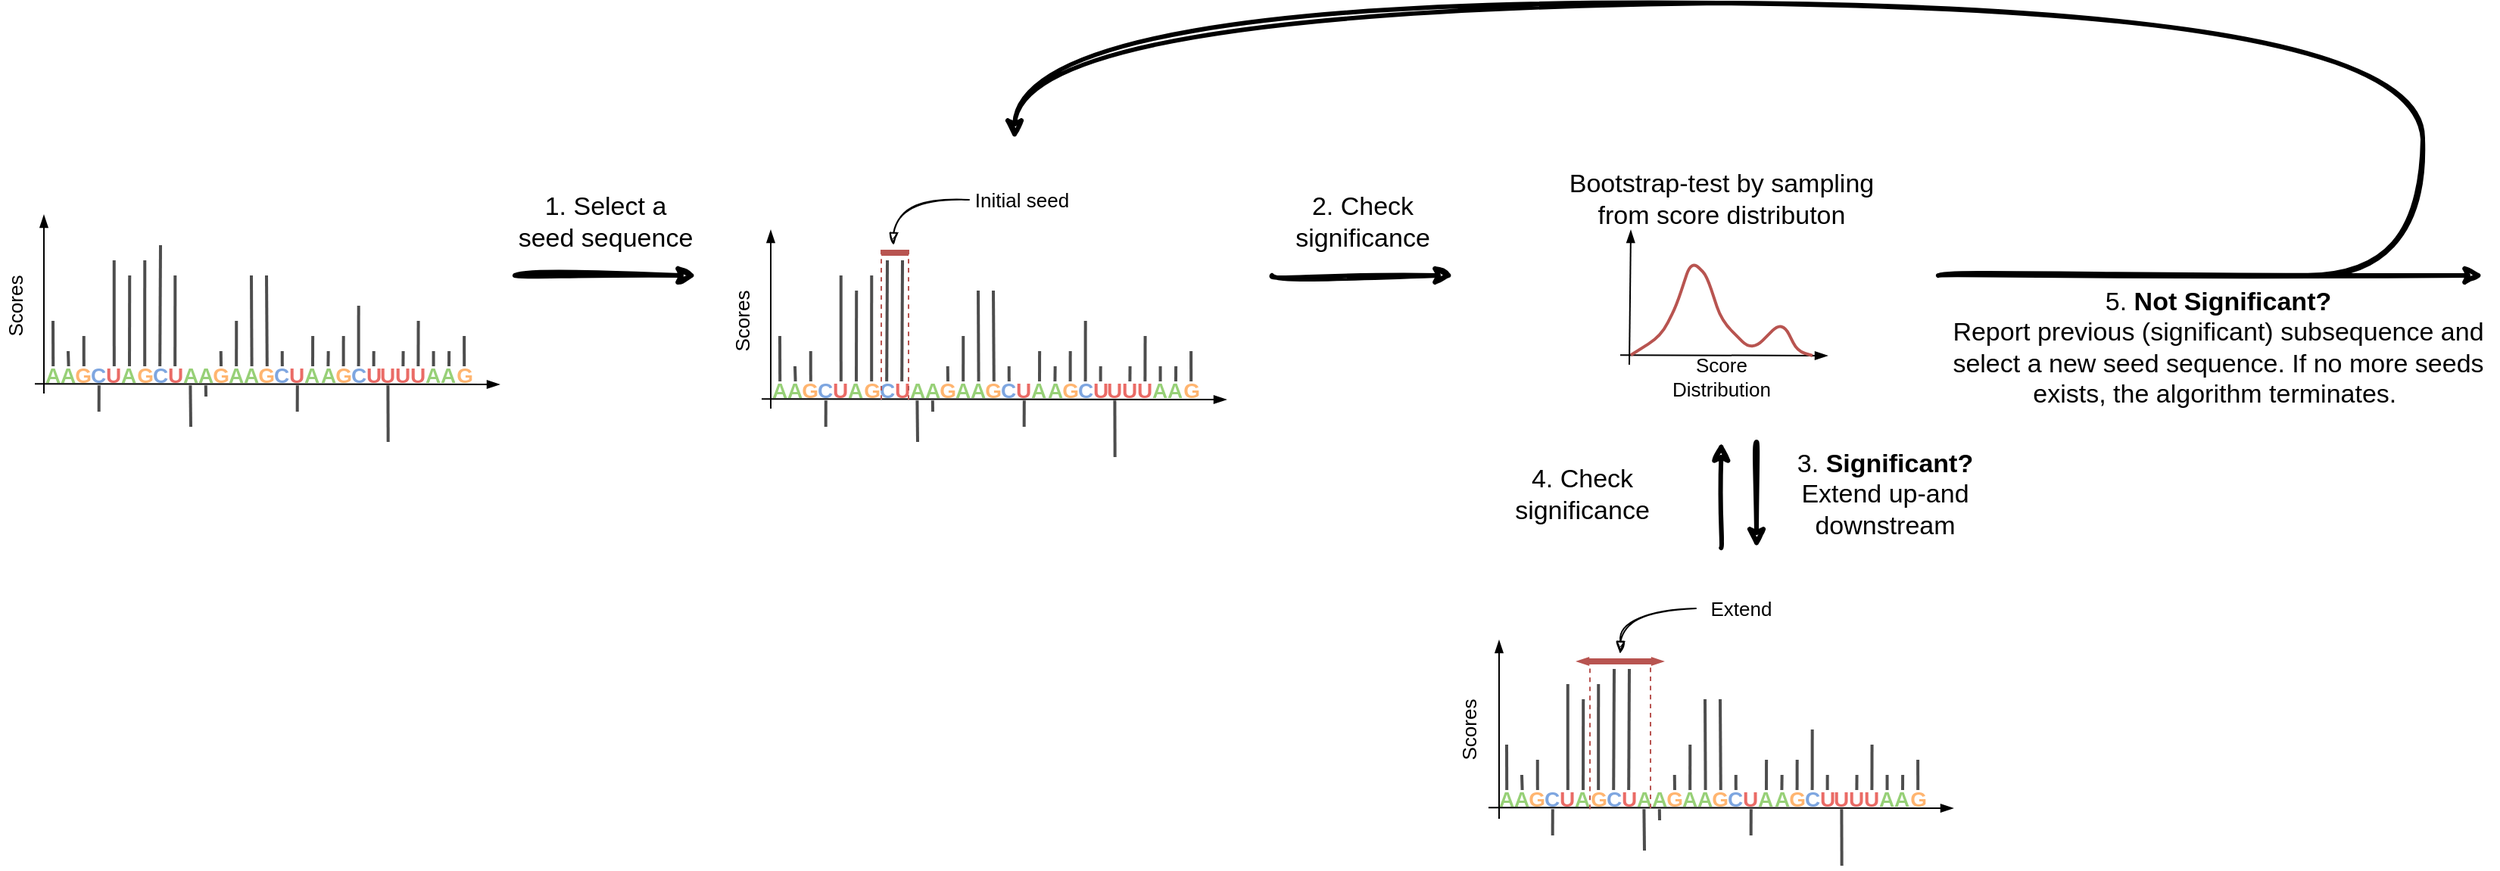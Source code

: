 <mxfile>
    <diagram id="z-o6kNDc8-3AqNfyh9WU" name="Page-1">
        <mxGraphModel dx="2536" dy="1133" grid="1" gridSize="10" guides="1" tooltips="1" connect="1" arrows="1" fold="1" page="1" pageScale="1" pageWidth="2336" pageHeight="1654" math="0" shadow="0">
            <root>
                <mxCell id="0"/>
                <mxCell id="1" parent="0"/>
                <mxCell id="152" value="" style="group" parent="1" vertex="1" connectable="0">
                    <mxGeometry x="80" y="280" width="330" height="150" as="geometry"/>
                </mxCell>
                <mxCell id="153" value="" style="group" parent="152" vertex="1" connectable="0">
                    <mxGeometry x="30.0" y="100" width="281.6" height="12.6" as="geometry"/>
                </mxCell>
                <mxCell id="154" value="&lt;font style=&quot;font-size: 14px&quot;&gt;&lt;b&gt;A&lt;/b&gt;&lt;/font&gt;" style="text;html=1;align=center;verticalAlign=middle;whiteSpace=wrap;rounded=0;fontColor=#97D077;" parent="153" vertex="1">
                    <mxGeometry x="131.2" width="10.2" height="12.6" as="geometry"/>
                </mxCell>
                <mxCell id="155" value="&lt;font style=&quot;font-size: 14px&quot;&gt;&lt;b&gt;A&lt;/b&gt;&lt;/font&gt;" style="text;html=1;align=center;verticalAlign=middle;whiteSpace=wrap;rounded=0;fontColor=#97D077;" parent="153" vertex="1">
                    <mxGeometry x="121.0" width="10.2" height="12.6" as="geometry"/>
                </mxCell>
                <mxCell id="156" value="&lt;font style=&quot;font-size: 14px&quot;&gt;&lt;b&gt;G&lt;/b&gt;&lt;/font&gt;" style="text;html=1;strokeColor=none;fillColor=none;align=center;verticalAlign=middle;whiteSpace=wrap;rounded=0;fontColor=#FFB570;" parent="153" vertex="1">
                    <mxGeometry x="141.4" width="10" height="12.6" as="geometry"/>
                </mxCell>
                <mxCell id="157" value="&lt;font style=&quot;font-size: 14px&quot;&gt;&lt;b&gt;C&lt;/b&gt;&lt;/font&gt;" style="text;html=1;strokeColor=none;fillColor=none;align=center;verticalAlign=middle;whiteSpace=wrap;rounded=0;fontColor=#7EA6E0;" parent="153" vertex="1">
                    <mxGeometry x="151.4" width="10" height="12.6" as="geometry"/>
                </mxCell>
                <mxCell id="158" value="" style="group" parent="153" connectable="0" vertex="1">
                    <mxGeometry x="171.4" width="50.4" height="12.6" as="geometry"/>
                </mxCell>
                <mxCell id="159" value="&lt;font style=&quot;font-size: 14px&quot;&gt;&lt;b&gt;A&lt;/b&gt;&lt;/font&gt;" style="text;html=1;align=center;verticalAlign=middle;whiteSpace=wrap;rounded=0;fontColor=#97D077;" parent="158" vertex="1">
                    <mxGeometry x="10.2" width="10.2" height="12.6" as="geometry"/>
                </mxCell>
                <mxCell id="160" value="&lt;font style=&quot;font-size: 14px&quot;&gt;&lt;b&gt;A&lt;/b&gt;&lt;/font&gt;" style="text;html=1;align=center;verticalAlign=middle;whiteSpace=wrap;rounded=0;fontColor=#97D077;" parent="158" vertex="1">
                    <mxGeometry width="10.2" height="12.6" as="geometry"/>
                </mxCell>
                <mxCell id="161" value="&lt;font style=&quot;font-size: 14px&quot;&gt;&lt;b&gt;G&lt;/b&gt;&lt;/font&gt;" style="text;html=1;strokeColor=none;fillColor=none;align=center;verticalAlign=middle;whiteSpace=wrap;rounded=0;fontColor=#FFB570;" parent="158" vertex="1">
                    <mxGeometry x="20.4" width="10" height="12.6" as="geometry"/>
                </mxCell>
                <mxCell id="162" value="&lt;font style=&quot;font-size: 14px&quot;&gt;&lt;b&gt;C&lt;/b&gt;&lt;/font&gt;" style="text;html=1;strokeColor=none;fillColor=none;align=center;verticalAlign=middle;whiteSpace=wrap;rounded=0;fontColor=#7EA6E0;" parent="158" vertex="1">
                    <mxGeometry x="30.4" width="10" height="12.6" as="geometry"/>
                </mxCell>
                <mxCell id="163" value="&lt;font style=&quot;font-size: 14px&quot;&gt;&lt;b&gt;U&lt;/b&gt;&lt;/font&gt;" style="text;html=1;strokeColor=none;fillColor=none;align=center;verticalAlign=middle;whiteSpace=wrap;rounded=0;fontColor=#EA6B66;" parent="158" vertex="1">
                    <mxGeometry x="40.4" width="10" height="12.6" as="geometry"/>
                </mxCell>
                <mxCell id="164" value="" style="group" parent="153" connectable="0" vertex="1">
                    <mxGeometry x="60.6" width="60.4" height="12.6" as="geometry"/>
                </mxCell>
                <mxCell id="165" value="&lt;font style=&quot;font-size: 14px&quot;&gt;&lt;b&gt;G&lt;/b&gt;&lt;/font&gt;" style="text;html=1;strokeColor=none;fillColor=none;align=center;verticalAlign=middle;whiteSpace=wrap;rounded=0;fontColor=#FFB570;" parent="164" vertex="1">
                    <mxGeometry width="10" height="12.6" as="geometry"/>
                </mxCell>
                <mxCell id="166" value="&lt;font style=&quot;font-size: 14px&quot;&gt;&lt;b&gt;C&lt;/b&gt;&lt;/font&gt;" style="text;html=1;strokeColor=none;fillColor=none;align=center;verticalAlign=middle;whiteSpace=wrap;rounded=0;fontColor=#7EA6E0;" parent="164" vertex="1">
                    <mxGeometry x="10" width="10" height="12.6" as="geometry"/>
                </mxCell>
                <mxCell id="167" value="&lt;font style=&quot;font-size: 14px&quot;&gt;&lt;b&gt;A&lt;/b&gt;&lt;/font&gt;" style="text;html=1;align=center;verticalAlign=middle;whiteSpace=wrap;rounded=0;fontColor=#97D077;" parent="164" vertex="1">
                    <mxGeometry x="40.2" width="10.2" height="12.6" as="geometry"/>
                </mxCell>
                <mxCell id="168" value="&lt;font style=&quot;font-size: 14px&quot;&gt;&lt;b&gt;A&lt;/b&gt;&lt;/font&gt;" style="text;html=1;align=center;verticalAlign=middle;whiteSpace=wrap;rounded=0;fontColor=#97D077;" parent="164" vertex="1">
                    <mxGeometry x="30" width="10.2" height="12.6" as="geometry"/>
                </mxCell>
                <mxCell id="169" value="&lt;font style=&quot;font-size: 14px&quot;&gt;&lt;b&gt;G&lt;/b&gt;&lt;/font&gt;" style="text;html=1;strokeColor=none;fillColor=none;align=center;verticalAlign=middle;whiteSpace=wrap;rounded=0;fontColor=#FFB570;" parent="164" vertex="1">
                    <mxGeometry x="50.4" width="10" height="12.6" as="geometry"/>
                </mxCell>
                <mxCell id="170" value="&lt;font style=&quot;font-size: 14px&quot;&gt;&lt;b&gt;U&lt;/b&gt;&lt;/font&gt;" style="text;html=1;strokeColor=none;fillColor=none;align=center;verticalAlign=middle;whiteSpace=wrap;rounded=0;fontColor=#EA6B66;" parent="164" vertex="1">
                    <mxGeometry x="20.0" width="10" height="12.6" as="geometry"/>
                </mxCell>
                <mxCell id="171" value="" style="group" parent="153" connectable="0" vertex="1">
                    <mxGeometry x="221.2" width="60.4" height="12.6" as="geometry"/>
                </mxCell>
                <mxCell id="172" value="&lt;font style=&quot;font-size: 14px&quot;&gt;&lt;b&gt;A&lt;/b&gt;&lt;/font&gt;" style="text;html=1;align=center;verticalAlign=middle;whiteSpace=wrap;rounded=0;fontColor=#97D077;" parent="171" vertex="1">
                    <mxGeometry x="40.2" width="10.2" height="12.6" as="geometry"/>
                </mxCell>
                <mxCell id="173" value="&lt;font style=&quot;font-size: 14px&quot;&gt;&lt;b&gt;A&lt;/b&gt;&lt;/font&gt;" style="text;html=1;align=center;verticalAlign=middle;whiteSpace=wrap;rounded=0;fontColor=#97D077;" parent="171" vertex="1">
                    <mxGeometry x="30" width="10.2" height="12.6" as="geometry"/>
                </mxCell>
                <mxCell id="174" value="&lt;font style=&quot;font-size: 14px&quot;&gt;&lt;b&gt;G&lt;/b&gt;&lt;/font&gt;" style="text;html=1;strokeColor=none;fillColor=none;align=center;verticalAlign=middle;whiteSpace=wrap;rounded=0;fontColor=#FFB570;" parent="171" vertex="1">
                    <mxGeometry x="50.4" width="10" height="12.6" as="geometry"/>
                </mxCell>
                <mxCell id="175" value="&lt;font style=&quot;font-size: 14px&quot;&gt;&lt;b&gt;U&lt;/b&gt;&lt;/font&gt;" style="text;html=1;strokeColor=none;fillColor=none;align=center;verticalAlign=middle;whiteSpace=wrap;rounded=0;fontColor=#EA6B66;" parent="171" vertex="1">
                    <mxGeometry x="-2.842e-14" width="10" height="12.6" as="geometry"/>
                </mxCell>
                <mxCell id="176" value="&lt;font style=&quot;font-size: 14px&quot;&gt;&lt;b&gt;U&lt;/b&gt;&lt;/font&gt;" style="text;html=1;strokeColor=none;fillColor=none;align=center;verticalAlign=middle;whiteSpace=wrap;rounded=0;fontColor=#EA6B66;" parent="171" vertex="1">
                    <mxGeometry x="10" width="10" height="12.6" as="geometry"/>
                </mxCell>
                <mxCell id="177" value="&lt;font style=&quot;font-size: 14px&quot;&gt;&lt;b&gt;U&lt;/b&gt;&lt;/font&gt;" style="text;html=1;strokeColor=none;fillColor=none;align=center;verticalAlign=middle;whiteSpace=wrap;rounded=0;fontColor=#EA6B66;" parent="171" vertex="1">
                    <mxGeometry x="20" width="10" height="12.6" as="geometry"/>
                </mxCell>
                <mxCell id="178" value="&lt;font style=&quot;font-size: 14px&quot;&gt;&lt;b&gt;U&lt;/b&gt;&lt;/font&gt;" style="text;html=1;strokeColor=none;fillColor=none;align=center;verticalAlign=middle;whiteSpace=wrap;rounded=0;fontColor=#EA6B66;" parent="153" vertex="1">
                    <mxGeometry x="161.4" width="10" height="12.6" as="geometry"/>
                </mxCell>
                <mxCell id="179" value="&lt;font style=&quot;font-size: 14px&quot;&gt;&lt;b&gt;A&lt;/b&gt;&lt;/font&gt;" style="text;html=1;align=center;verticalAlign=middle;whiteSpace=wrap;rounded=0;fontColor=#97D077;" parent="153" vertex="1">
                    <mxGeometry x="10.2" width="10.2" height="12.6" as="geometry"/>
                </mxCell>
                <mxCell id="180" value="&lt;font style=&quot;font-size: 14px&quot;&gt;&lt;b&gt;A&lt;/b&gt;&lt;/font&gt;" style="text;html=1;align=center;verticalAlign=middle;whiteSpace=wrap;rounded=0;fontColor=#97D077;" parent="153" vertex="1">
                    <mxGeometry width="10.2" height="12.6" as="geometry"/>
                </mxCell>
                <mxCell id="181" value="&lt;font style=&quot;font-size: 14px&quot;&gt;&lt;b&gt;G&lt;/b&gt;&lt;/font&gt;" style="text;html=1;strokeColor=none;fillColor=none;align=center;verticalAlign=middle;whiteSpace=wrap;rounded=0;fontColor=#FFB570;" parent="153" vertex="1">
                    <mxGeometry x="20.4" width="10" height="12.6" as="geometry"/>
                </mxCell>
                <mxCell id="182" value="&lt;font style=&quot;font-size: 14px&quot;&gt;&lt;b&gt;C&lt;/b&gt;&lt;/font&gt;" style="text;html=1;strokeColor=none;fillColor=none;align=center;verticalAlign=middle;whiteSpace=wrap;rounded=0;fontColor=#7EA6E0;" parent="153" vertex="1">
                    <mxGeometry x="30.4" width="10" height="12.6" as="geometry"/>
                </mxCell>
                <mxCell id="183" value="&lt;font style=&quot;font-size: 14px&quot;&gt;&lt;b&gt;A&lt;/b&gt;&lt;/font&gt;" style="text;html=1;align=center;verticalAlign=middle;whiteSpace=wrap;rounded=0;fontColor=#97D077;" parent="153" vertex="1">
                    <mxGeometry x="50.4" width="10.2" height="12.6" as="geometry"/>
                </mxCell>
                <mxCell id="184" value="&lt;font style=&quot;font-size: 14px&quot;&gt;&lt;b&gt;U&lt;/b&gt;&lt;/font&gt;" style="text;html=1;strokeColor=none;fillColor=none;align=center;verticalAlign=middle;whiteSpace=wrap;rounded=0;fontColor=#EA6B66;" parent="153" vertex="1">
                    <mxGeometry x="40.4" width="10" height="12.6" as="geometry"/>
                </mxCell>
                <mxCell id="185" style="edgeStyle=none;html=1;exitX=0.5;exitY=0;exitDx=0;exitDy=0;fontColor=#FF6666;endArrow=none;endFill=0;strokeWidth=2;strokeColor=#4D4D4D;" parent="152" source="180" edge="1">
                    <mxGeometry relative="1" as="geometry">
                        <mxPoint x="35" y="70" as="targetPoint"/>
                    </mxGeometry>
                </mxCell>
                <mxCell id="186" style="edgeStyle=none;html=1;exitX=0.5;exitY=0;exitDx=0;exitDy=0;fontColor=#FF6666;endArrow=none;endFill=0;strokeWidth=2;strokeColor=#4D4D4D;" parent="152" source="179" edge="1">
                    <mxGeometry relative="1" as="geometry">
                        <mxPoint x="45" y="90" as="targetPoint"/>
                    </mxGeometry>
                </mxCell>
                <mxCell id="187" style="edgeStyle=none;html=1;exitX=0.5;exitY=0;exitDx=0;exitDy=0;fontColor=#FF6666;endArrow=none;endFill=0;strokeWidth=2;strokeColor=#4D4D4D;" parent="152" source="181" edge="1">
                    <mxGeometry relative="1" as="geometry">
                        <mxPoint x="55.359" y="80" as="targetPoint"/>
                    </mxGeometry>
                </mxCell>
                <mxCell id="188" style="edgeStyle=none;html=1;exitX=0.5;exitY=0;exitDx=0;exitDy=0;fontColor=#FF6666;endArrow=none;endFill=0;strokeWidth=2;strokeColor=#4D4D4D;" parent="152" source="184" edge="1">
                    <mxGeometry relative="1" as="geometry">
                        <mxPoint x="75.359" y="30" as="targetPoint"/>
                    </mxGeometry>
                </mxCell>
                <mxCell id="189" style="edgeStyle=none;html=1;exitX=0.5;exitY=0;exitDx=0;exitDy=0;fontColor=#FF6666;endArrow=none;endFill=0;strokeWidth=2;strokeColor=#4D4D4D;" parent="152" source="183" edge="1">
                    <mxGeometry relative="1" as="geometry">
                        <mxPoint x="85.615" y="40" as="targetPoint"/>
                    </mxGeometry>
                </mxCell>
                <mxCell id="190" style="edgeStyle=none;html=1;exitX=0.5;exitY=0;exitDx=0;exitDy=0;fontColor=#FF6666;endArrow=none;endFill=0;strokeWidth=2;strokeColor=#4D4D4D;" parent="152" source="165" edge="1">
                    <mxGeometry relative="1" as="geometry">
                        <mxPoint x="95.615" y="30" as="targetPoint"/>
                    </mxGeometry>
                </mxCell>
                <mxCell id="191" style="edgeStyle=none;html=1;exitX=0.5;exitY=0;exitDx=0;exitDy=0;fontColor=#FF6666;endArrow=none;endFill=0;strokeWidth=2;strokeColor=#4D4D4D;" parent="152" source="166" edge="1">
                    <mxGeometry relative="1" as="geometry">
                        <mxPoint x="106" y="20" as="targetPoint"/>
                    </mxGeometry>
                </mxCell>
                <mxCell id="192" style="edgeStyle=none;html=1;exitX=0.5;exitY=0;exitDx=0;exitDy=0;fontColor=#FF6666;endArrow=none;endFill=0;strokeWidth=2;strokeColor=#4D4D4D;" parent="152" source="169" edge="1">
                    <mxGeometry relative="1" as="geometry">
                        <mxPoint x="145.872" y="90" as="targetPoint"/>
                    </mxGeometry>
                </mxCell>
                <mxCell id="193" style="edgeStyle=none;html=1;exitX=0.5;exitY=0;exitDx=0;exitDy=0;fontColor=#FF6666;endArrow=none;endFill=0;strokeWidth=2;strokeColor=#4D4D4D;" parent="152" source="155" edge="1">
                    <mxGeometry relative="1" as="geometry">
                        <mxPoint x="156.128" y="70" as="targetPoint"/>
                    </mxGeometry>
                </mxCell>
                <mxCell id="194" style="edgeStyle=none;html=1;exitX=0.5;exitY=0;exitDx=0;exitDy=0;fontColor=#FF6666;endArrow=none;endFill=0;strokeWidth=2;strokeColor=#4D4D4D;" parent="152" source="154" edge="1">
                    <mxGeometry relative="1" as="geometry">
                        <mxPoint x="166" y="40" as="targetPoint"/>
                    </mxGeometry>
                </mxCell>
                <mxCell id="195" style="edgeStyle=none;html=1;exitX=0.5;exitY=0;exitDx=0;exitDy=0;fontColor=#FF6666;endArrow=none;endFill=0;strokeWidth=2;strokeColor=#4D4D4D;" parent="152" source="156" edge="1">
                    <mxGeometry relative="1" as="geometry">
                        <mxPoint x="176" y="40" as="targetPoint"/>
                    </mxGeometry>
                </mxCell>
                <mxCell id="196" style="edgeStyle=none;html=1;exitX=0.5;exitY=0;exitDx=0;exitDy=0;fontColor=#FF6666;endArrow=none;endFill=0;strokeWidth=2;strokeColor=#4D4D4D;" parent="152" source="157" edge="1">
                    <mxGeometry relative="1" as="geometry">
                        <mxPoint x="186.385" y="90" as="targetPoint"/>
                    </mxGeometry>
                </mxCell>
                <mxCell id="197" style="edgeStyle=none;html=1;exitX=0.5;exitY=0;exitDx=0;exitDy=0;fontColor=#FF6666;endArrow=none;endFill=0;strokeWidth=2;strokeColor=#4D4D4D;" parent="152" source="160" edge="1">
                    <mxGeometry relative="1" as="geometry">
                        <mxPoint x="206.556" y="80" as="targetPoint"/>
                    </mxGeometry>
                </mxCell>
                <mxCell id="198" style="edgeStyle=none;html=1;exitX=0.5;exitY=0;exitDx=0;exitDy=0;fontColor=#FF6666;endArrow=none;endFill=0;strokeWidth=2;strokeColor=#4D4D4D;" parent="152" source="159" edge="1">
                    <mxGeometry relative="1" as="geometry">
                        <mxPoint x="216.833" y="90" as="targetPoint"/>
                    </mxGeometry>
                </mxCell>
                <mxCell id="199" style="edgeStyle=none;html=1;exitX=0.5;exitY=0;exitDx=0;exitDy=0;fontColor=#FF6666;endArrow=none;endFill=0;strokeWidth=2;strokeColor=#4D4D4D;" parent="152" source="161" edge="1">
                    <mxGeometry relative="1" as="geometry">
                        <mxPoint x="226.833" y="80" as="targetPoint"/>
                    </mxGeometry>
                </mxCell>
                <mxCell id="200" style="edgeStyle=none;html=1;exitX=0.5;exitY=0;exitDx=0;exitDy=0;fontColor=#FF6666;endArrow=none;endFill=0;strokeWidth=2;strokeColor=#4D4D4D;" parent="152" source="162" edge="1">
                    <mxGeometry relative="1" as="geometry">
                        <mxPoint x="236.833" y="60" as="targetPoint"/>
                    </mxGeometry>
                </mxCell>
                <mxCell id="201" style="edgeStyle=none;html=1;exitX=0.5;exitY=0;exitDx=0;exitDy=0;fontColor=#FF6666;endArrow=none;endFill=0;strokeWidth=2;strokeColor=#4D4D4D;" parent="152" source="163" edge="1">
                    <mxGeometry relative="1" as="geometry">
                        <mxPoint x="246.833" y="90" as="targetPoint"/>
                    </mxGeometry>
                </mxCell>
                <mxCell id="202" style="edgeStyle=none;html=1;exitX=0.5;exitY=0;exitDx=0;exitDy=0;fontColor=#FF6666;endArrow=none;endFill=0;strokeWidth=2;strokeColor=#4D4D4D;" parent="152" source="176" edge="1">
                    <mxGeometry relative="1" as="geometry">
                        <mxPoint x="266.278" y="90" as="targetPoint"/>
                    </mxGeometry>
                </mxCell>
                <mxCell id="203" style="edgeStyle=none;html=1;exitX=0.5;exitY=0;exitDx=0;exitDy=0;fontColor=#FF6666;endArrow=none;endFill=0;strokeWidth=2;strokeColor=#4D4D4D;" parent="152" source="177" edge="1">
                    <mxGeometry relative="1" as="geometry">
                        <mxPoint x="276.278" y="70" as="targetPoint"/>
                    </mxGeometry>
                </mxCell>
                <mxCell id="204" style="edgeStyle=none;html=1;exitX=0.5;exitY=0;exitDx=0;exitDy=0;fontColor=#FF6666;endArrow=none;endFill=0;strokeWidth=2;strokeColor=#4D4D4D;" parent="152" source="173" edge="1">
                    <mxGeometry relative="1" as="geometry">
                        <mxPoint x="286.278" y="90" as="targetPoint"/>
                    </mxGeometry>
                </mxCell>
                <mxCell id="205" style="edgeStyle=none;html=1;exitX=0.5;exitY=0;exitDx=0;exitDy=0;fontColor=#FF6666;endArrow=none;endFill=0;strokeWidth=2;strokeColor=#4D4D4D;" parent="152" source="172" edge="1">
                    <mxGeometry relative="1" as="geometry">
                        <mxPoint x="296.556" y="90" as="targetPoint"/>
                    </mxGeometry>
                </mxCell>
                <mxCell id="206" style="edgeStyle=none;html=1;exitX=0.5;exitY=0;exitDx=0;exitDy=0;fontColor=#FF6666;endArrow=none;endFill=0;strokeWidth=2;strokeColor=#4D4D4D;" parent="152" source="174" edge="1">
                    <mxGeometry relative="1" as="geometry">
                        <mxPoint x="306.556" y="80" as="targetPoint"/>
                    </mxGeometry>
                </mxCell>
                <mxCell id="207" style="edgeStyle=none;html=1;exitX=0.5;exitY=1;exitDx=0;exitDy=0;fontColor=#FF6666;endArrow=none;endFill=0;strokeWidth=2;strokeColor=#4D4D4D;" parent="152" source="182" edge="1">
                    <mxGeometry relative="1" as="geometry">
                        <mxPoint x="65.333" y="130" as="targetPoint"/>
                    </mxGeometry>
                </mxCell>
                <mxCell id="208" style="edgeStyle=none;html=1;exitX=0.5;exitY=1;exitDx=0;exitDy=0;fontColor=#FF6666;endArrow=none;endFill=0;strokeWidth=2;strokeColor=#4D4D4D;" parent="152" source="168" edge="1">
                    <mxGeometry relative="1" as="geometry">
                        <mxPoint x="126" y="140" as="targetPoint"/>
                    </mxGeometry>
                </mxCell>
                <mxCell id="209" style="edgeStyle=none;html=1;exitX=0.5;exitY=1;exitDx=0;exitDy=0;fontColor=#FF6666;endArrow=none;endFill=0;strokeWidth=2;strokeColor=#4D4D4D;" parent="152" source="178" edge="1">
                    <mxGeometry relative="1" as="geometry">
                        <mxPoint x="196.333" y="130" as="targetPoint"/>
                    </mxGeometry>
                </mxCell>
                <mxCell id="210" style="edgeStyle=none;html=1;exitX=0.5;exitY=1;exitDx=0;exitDy=0;fontColor=#FF6666;endArrow=none;endFill=0;strokeWidth=2;strokeColor=#4D4D4D;" parent="152" source="175" edge="1">
                    <mxGeometry relative="1" as="geometry">
                        <mxPoint x="256.333" y="150" as="targetPoint"/>
                    </mxGeometry>
                </mxCell>
                <mxCell id="211" style="edgeStyle=none;html=1;exitX=0.5;exitY=0;exitDx=0;exitDy=0;fontColor=#FF6666;endArrow=none;endFill=0;strokeWidth=2;strokeColor=#4D4D4D;" parent="152" source="170" edge="1">
                    <mxGeometry relative="1" as="geometry">
                        <mxPoint x="115.667" y="40" as="targetPoint"/>
                    </mxGeometry>
                </mxCell>
                <mxCell id="212" style="edgeStyle=none;html=1;exitX=0.5;exitY=1;exitDx=0;exitDy=0;fontColor=#FF6666;endArrow=none;endFill=0;strokeWidth=2;strokeColor=#4D4D4D;" parent="152" source="167" edge="1">
                    <mxGeometry relative="1" as="geometry">
                        <mxPoint x="136" y="120" as="targetPoint"/>
                    </mxGeometry>
                </mxCell>
                <mxCell id="213" value="" style="endArrow=blockThin;html=1;strokeWidth=1;fontColor=#FF6666;endFill=1;" parent="152" edge="1">
                    <mxGeometry width="50" height="50" relative="1" as="geometry">
                        <mxPoint x="29" y="118" as="sourcePoint"/>
                        <mxPoint x="29" as="targetPoint"/>
                    </mxGeometry>
                </mxCell>
                <mxCell id="214" value="" style="endArrow=blockThin;html=1;strokeColor=#000000;strokeWidth=1;fontColor=#FF6666;endFill=1;" parent="152" edge="1">
                    <mxGeometry width="50" height="50" relative="1" as="geometry">
                        <mxPoint x="23" y="111.6" as="sourcePoint"/>
                        <mxPoint x="330" y="112" as="targetPoint"/>
                    </mxGeometry>
                </mxCell>
                <mxCell id="215" value="Scores" style="text;html=1;strokeColor=none;fillColor=none;align=center;verticalAlign=middle;whiteSpace=wrap;rounded=0;fontColor=#000000;rotation=-90;fontSize=13;" parent="152" vertex="1">
                    <mxGeometry x="-40" y="50" width="100" height="20" as="geometry"/>
                </mxCell>
                <mxCell id="216" value="" style="endArrow=none;html=1;strokeColor=#b85450;strokeWidth=4;fontSize=11;fontColor=#000000;fillColor=#f8cecc;" parent="1" edge="1">
                    <mxGeometry width="50" height="50" relative="1" as="geometry">
                        <mxPoint x="662" y="305" as="sourcePoint"/>
                        <mxPoint x="680" y="305" as="targetPoint"/>
                    </mxGeometry>
                </mxCell>
                <mxCell id="36" value="" style="group;" parent="1" vertex="1" connectable="0">
                    <mxGeometry x="590" y="390" width="281.6" height="12.6" as="geometry"/>
                </mxCell>
                <mxCell id="4" value="&lt;font style=&quot;font-size: 14px&quot;&gt;&lt;b&gt;A&lt;/b&gt;&lt;/font&gt;" style="text;html=1;align=center;verticalAlign=middle;whiteSpace=wrap;rounded=0;fontColor=#97D077;" parent="36" vertex="1">
                    <mxGeometry x="131.2" width="10.2" height="12.6" as="geometry"/>
                </mxCell>
                <mxCell id="5" value="&lt;font style=&quot;font-size: 14px&quot;&gt;&lt;b&gt;A&lt;/b&gt;&lt;/font&gt;" style="text;html=1;align=center;verticalAlign=middle;whiteSpace=wrap;rounded=0;fontColor=#97D077;" parent="36" vertex="1">
                    <mxGeometry x="121.0" width="10.2" height="12.6" as="geometry"/>
                </mxCell>
                <mxCell id="6" value="&lt;font style=&quot;font-size: 14px&quot;&gt;&lt;b&gt;G&lt;/b&gt;&lt;/font&gt;" style="text;html=1;strokeColor=none;fillColor=none;align=center;verticalAlign=middle;whiteSpace=wrap;rounded=0;fontColor=#FFB570;" parent="36" vertex="1">
                    <mxGeometry x="141.4" width="10" height="12.6" as="geometry"/>
                </mxCell>
                <mxCell id="7" value="&lt;font style=&quot;font-size: 14px&quot;&gt;&lt;b&gt;C&lt;/b&gt;&lt;/font&gt;" style="text;html=1;strokeColor=none;fillColor=none;align=center;verticalAlign=middle;whiteSpace=wrap;rounded=0;fontColor=#7EA6E0;" parent="36" vertex="1">
                    <mxGeometry x="151.4" width="10" height="12.6" as="geometry"/>
                </mxCell>
                <mxCell id="8" value="" style="group;" parent="36" connectable="0" vertex="1">
                    <mxGeometry x="171.4" width="50.4" height="12.6" as="geometry"/>
                </mxCell>
                <mxCell id="9" value="&lt;font style=&quot;font-size: 14px&quot;&gt;&lt;b&gt;A&lt;/b&gt;&lt;/font&gt;" style="text;html=1;align=center;verticalAlign=middle;whiteSpace=wrap;rounded=0;fontColor=#97D077;" parent="8" vertex="1">
                    <mxGeometry x="10.2" width="10.2" height="12.6" as="geometry"/>
                </mxCell>
                <mxCell id="10" value="&lt;font style=&quot;font-size: 14px&quot;&gt;&lt;b&gt;A&lt;/b&gt;&lt;/font&gt;" style="text;html=1;align=center;verticalAlign=middle;whiteSpace=wrap;rounded=0;fontColor=#97D077;" parent="8" vertex="1">
                    <mxGeometry width="10.2" height="12.6" as="geometry"/>
                </mxCell>
                <mxCell id="11" value="&lt;font style=&quot;font-size: 14px&quot;&gt;&lt;b&gt;G&lt;/b&gt;&lt;/font&gt;" style="text;html=1;strokeColor=none;fillColor=none;align=center;verticalAlign=middle;whiteSpace=wrap;rounded=0;fontColor=#FFB570;" parent="8" vertex="1">
                    <mxGeometry x="20.4" width="10" height="12.6" as="geometry"/>
                </mxCell>
                <mxCell id="12" value="&lt;font style=&quot;font-size: 14px&quot;&gt;&lt;b&gt;C&lt;/b&gt;&lt;/font&gt;" style="text;html=1;strokeColor=none;fillColor=none;align=center;verticalAlign=middle;whiteSpace=wrap;rounded=0;fontColor=#7EA6E0;" parent="8" vertex="1">
                    <mxGeometry x="30.4" width="10" height="12.6" as="geometry"/>
                </mxCell>
                <mxCell id="13" value="&lt;font style=&quot;font-size: 14px&quot;&gt;&lt;b&gt;U&lt;/b&gt;&lt;/font&gt;" style="text;html=1;strokeColor=none;fillColor=none;align=center;verticalAlign=middle;whiteSpace=wrap;rounded=0;fontColor=#EA6B66;" parent="8" vertex="1">
                    <mxGeometry x="40.4" width="10" height="12.6" as="geometry"/>
                </mxCell>
                <mxCell id="14" value="" style="group;" parent="36" connectable="0" vertex="1">
                    <mxGeometry x="60.6" width="60.4" height="12.6" as="geometry"/>
                </mxCell>
                <mxCell id="15" value="&lt;font style=&quot;font-size: 14px&quot;&gt;&lt;b&gt;G&lt;/b&gt;&lt;/font&gt;" style="text;html=1;strokeColor=none;fillColor=none;align=center;verticalAlign=middle;whiteSpace=wrap;rounded=0;fontColor=#FFB570;" parent="14" vertex="1">
                    <mxGeometry width="10" height="12.6" as="geometry"/>
                </mxCell>
                <mxCell id="16" value="&lt;font style=&quot;font-size: 14px&quot;&gt;&lt;b&gt;C&lt;/b&gt;&lt;/font&gt;" style="text;html=1;strokeColor=none;fillColor=none;align=center;verticalAlign=middle;whiteSpace=wrap;rounded=0;fontColor=#7EA6E0;" parent="14" vertex="1">
                    <mxGeometry x="10" width="10" height="12.6" as="geometry"/>
                </mxCell>
                <mxCell id="17" value="&lt;font style=&quot;font-size: 14px&quot;&gt;&lt;b&gt;A&lt;/b&gt;&lt;/font&gt;" style="text;html=1;align=center;verticalAlign=middle;whiteSpace=wrap;rounded=0;fontColor=#97D077;" parent="14" vertex="1">
                    <mxGeometry x="40.2" width="10.2" height="12.6" as="geometry"/>
                </mxCell>
                <mxCell id="18" value="&lt;font style=&quot;font-size: 14px&quot;&gt;&lt;b&gt;A&lt;/b&gt;&lt;/font&gt;" style="text;html=1;align=center;verticalAlign=middle;whiteSpace=wrap;rounded=0;fontColor=#97D077;" parent="14" vertex="1">
                    <mxGeometry x="30" width="10.2" height="12.6" as="geometry"/>
                </mxCell>
                <mxCell id="19" value="&lt;font style=&quot;font-size: 14px&quot;&gt;&lt;b&gt;G&lt;/b&gt;&lt;/font&gt;" style="text;html=1;strokeColor=none;fillColor=none;align=center;verticalAlign=middle;whiteSpace=wrap;rounded=0;fontColor=#FFB570;" parent="14" vertex="1">
                    <mxGeometry x="50.4" width="10" height="12.6" as="geometry"/>
                </mxCell>
                <mxCell id="20" value="&lt;font style=&quot;font-size: 14px&quot;&gt;&lt;b&gt;U&lt;/b&gt;&lt;/font&gt;" style="text;html=1;strokeColor=none;fillColor=none;align=center;verticalAlign=middle;whiteSpace=wrap;rounded=0;fontColor=#EA6B66;" parent="14" vertex="1">
                    <mxGeometry x="20.0" width="10" height="12.6" as="geometry"/>
                </mxCell>
                <mxCell id="28" value="" style="group;" parent="36" connectable="0" vertex="1">
                    <mxGeometry x="221.2" width="60.4" height="12.6" as="geometry"/>
                </mxCell>
                <mxCell id="29" value="&lt;font style=&quot;font-size: 14px&quot;&gt;&lt;b&gt;A&lt;/b&gt;&lt;/font&gt;" style="text;html=1;align=center;verticalAlign=middle;whiteSpace=wrap;rounded=0;fontColor=#97D077;" parent="28" vertex="1">
                    <mxGeometry x="40.2" width="10.2" height="12.6" as="geometry"/>
                </mxCell>
                <mxCell id="30" value="&lt;font style=&quot;font-size: 14px&quot;&gt;&lt;b&gt;A&lt;/b&gt;&lt;/font&gt;" style="text;html=1;align=center;verticalAlign=middle;whiteSpace=wrap;rounded=0;fontColor=#97D077;" parent="28" vertex="1">
                    <mxGeometry x="30" width="10.2" height="12.6" as="geometry"/>
                </mxCell>
                <mxCell id="31" value="&lt;font style=&quot;font-size: 14px&quot;&gt;&lt;b&gt;G&lt;/b&gt;&lt;/font&gt;" style="text;html=1;strokeColor=none;fillColor=none;align=center;verticalAlign=middle;whiteSpace=wrap;rounded=0;fontColor=#FFB570;" parent="28" vertex="1">
                    <mxGeometry x="50.4" width="10" height="12.6" as="geometry"/>
                </mxCell>
                <mxCell id="32" value="&lt;font style=&quot;font-size: 14px&quot;&gt;&lt;b&gt;U&lt;/b&gt;&lt;/font&gt;" style="text;html=1;strokeColor=none;fillColor=none;align=center;verticalAlign=middle;whiteSpace=wrap;rounded=0;fontColor=#EA6B66;" parent="28" vertex="1">
                    <mxGeometry x="-2.842e-14" width="10" height="12.6" as="geometry"/>
                </mxCell>
                <mxCell id="33" value="&lt;font style=&quot;font-size: 14px&quot;&gt;&lt;b&gt;U&lt;/b&gt;&lt;/font&gt;" style="text;html=1;strokeColor=none;fillColor=none;align=center;verticalAlign=middle;whiteSpace=wrap;rounded=0;fontColor=#EA6B66;" parent="28" vertex="1">
                    <mxGeometry x="10" width="10" height="12.6" as="geometry"/>
                </mxCell>
                <mxCell id="34" value="&lt;font style=&quot;font-size: 14px&quot;&gt;&lt;b&gt;U&lt;/b&gt;&lt;/font&gt;" style="text;html=1;strokeColor=none;fillColor=none;align=center;verticalAlign=middle;whiteSpace=wrap;rounded=0;fontColor=#EA6B66;" parent="28" vertex="1">
                    <mxGeometry x="20" width="10" height="12.6" as="geometry"/>
                </mxCell>
                <mxCell id="35" value="&lt;font style=&quot;font-size: 14px&quot;&gt;&lt;b&gt;U&lt;/b&gt;&lt;/font&gt;" style="text;html=1;strokeColor=none;fillColor=none;align=center;verticalAlign=middle;whiteSpace=wrap;rounded=0;fontColor=#EA6B66;" parent="36" vertex="1">
                    <mxGeometry x="161.4" width="10" height="12.6" as="geometry"/>
                </mxCell>
                <mxCell id="22" value="&lt;font style=&quot;font-size: 14px&quot;&gt;&lt;b&gt;A&lt;/b&gt;&lt;/font&gt;" style="text;html=1;align=center;verticalAlign=middle;whiteSpace=wrap;rounded=0;fontColor=#97D077;" parent="36" vertex="1">
                    <mxGeometry x="10.2" width="10.2" height="12.6" as="geometry"/>
                </mxCell>
                <mxCell id="23" value="&lt;font style=&quot;font-size: 14px&quot;&gt;&lt;b&gt;A&lt;/b&gt;&lt;/font&gt;" style="text;html=1;align=center;verticalAlign=middle;whiteSpace=wrap;rounded=0;fontColor=#97D077;" parent="36" vertex="1">
                    <mxGeometry width="10.2" height="12.6" as="geometry"/>
                </mxCell>
                <mxCell id="24" value="&lt;font style=&quot;font-size: 14px&quot;&gt;&lt;b&gt;G&lt;/b&gt;&lt;/font&gt;" style="text;html=1;strokeColor=none;fillColor=none;align=center;verticalAlign=middle;whiteSpace=wrap;rounded=0;fontColor=#FFB570;" parent="36" vertex="1">
                    <mxGeometry x="20.4" width="10" height="12.6" as="geometry"/>
                </mxCell>
                <mxCell id="25" value="&lt;font style=&quot;font-size: 14px&quot;&gt;&lt;b&gt;C&lt;/b&gt;&lt;/font&gt;" style="text;html=1;strokeColor=none;fillColor=none;align=center;verticalAlign=middle;whiteSpace=wrap;rounded=0;fontColor=#7EA6E0;" parent="36" vertex="1">
                    <mxGeometry x="30.4" width="10" height="12.6" as="geometry"/>
                </mxCell>
                <mxCell id="26" value="&lt;font style=&quot;font-size: 14px&quot;&gt;&lt;b&gt;A&lt;/b&gt;&lt;/font&gt;" style="text;html=1;align=center;verticalAlign=middle;whiteSpace=wrap;rounded=0;fontColor=#97D077;" parent="36" vertex="1">
                    <mxGeometry x="50.4" width="10.2" height="12.6" as="geometry"/>
                </mxCell>
                <mxCell id="27" value="&lt;font style=&quot;font-size: 14px&quot;&gt;&lt;b&gt;U&lt;/b&gt;&lt;/font&gt;" style="text;html=1;strokeColor=none;fillColor=none;align=center;verticalAlign=middle;whiteSpace=wrap;rounded=0;fontColor=#EA6B66;" parent="36" vertex="1">
                    <mxGeometry x="40.4" width="10" height="12.6" as="geometry"/>
                </mxCell>
                <mxCell id="37" style="edgeStyle=none;html=1;exitX=0.5;exitY=0;exitDx=0;exitDy=0;fontColor=#FF6666;endArrow=none;endFill=0;strokeWidth=2;strokeColor=#4D4D4D;" parent="1" source="23" edge="1">
                    <mxGeometry relative="1" as="geometry">
                        <mxPoint x="595" y="360" as="targetPoint"/>
                    </mxGeometry>
                </mxCell>
                <mxCell id="38" style="edgeStyle=none;html=1;exitX=0.5;exitY=0;exitDx=0;exitDy=0;fontColor=#FF6666;endArrow=none;endFill=0;strokeWidth=2;strokeColor=#4D4D4D;" parent="1" source="22" edge="1">
                    <mxGeometry relative="1" as="geometry">
                        <mxPoint x="605" y="380" as="targetPoint"/>
                    </mxGeometry>
                </mxCell>
                <mxCell id="39" style="edgeStyle=none;html=1;exitX=0.5;exitY=0;exitDx=0;exitDy=0;fontColor=#FF6666;endArrow=none;endFill=0;strokeWidth=2;strokeColor=#4D4D4D;" parent="1" source="24" edge="1">
                    <mxGeometry relative="1" as="geometry">
                        <mxPoint x="615.359" y="370" as="targetPoint"/>
                    </mxGeometry>
                </mxCell>
                <mxCell id="41" style="edgeStyle=none;html=1;exitX=0.5;exitY=0;exitDx=0;exitDy=0;fontColor=#FF6666;endArrow=none;endFill=0;strokeWidth=2;strokeColor=#4D4D4D;" parent="1" source="27" edge="1">
                    <mxGeometry relative="1" as="geometry">
                        <mxPoint x="635.359" y="320" as="targetPoint"/>
                    </mxGeometry>
                </mxCell>
                <mxCell id="42" style="edgeStyle=none;html=1;exitX=0.5;exitY=0;exitDx=0;exitDy=0;fontColor=#FF6666;endArrow=none;endFill=0;strokeWidth=2;strokeColor=#4D4D4D;" parent="1" source="26" edge="1">
                    <mxGeometry relative="1" as="geometry">
                        <mxPoint x="645.615" y="330" as="targetPoint"/>
                    </mxGeometry>
                </mxCell>
                <mxCell id="43" style="edgeStyle=none;html=1;exitX=0.5;exitY=0;exitDx=0;exitDy=0;fontColor=#FF6666;endArrow=none;endFill=0;strokeWidth=2;strokeColor=#4D4D4D;" parent="1" source="15" edge="1">
                    <mxGeometry relative="1" as="geometry">
                        <mxPoint x="655.615" y="320" as="targetPoint"/>
                    </mxGeometry>
                </mxCell>
                <mxCell id="44" style="edgeStyle=none;html=1;exitX=0.5;exitY=0;exitDx=0;exitDy=0;fontColor=#FF6666;endArrow=none;endFill=0;strokeWidth=2;strokeColor=#4D4D4D;" parent="1" source="16" edge="1">
                    <mxGeometry relative="1" as="geometry">
                        <mxPoint x="666" y="310" as="targetPoint"/>
                    </mxGeometry>
                </mxCell>
                <mxCell id="49" style="edgeStyle=none;html=1;exitX=0.5;exitY=0;exitDx=0;exitDy=0;fontColor=#FF6666;endArrow=none;endFill=0;strokeWidth=2;strokeColor=#4D4D4D;" parent="1" source="19" edge="1">
                    <mxGeometry relative="1" as="geometry">
                        <mxPoint x="705.872" y="380" as="targetPoint"/>
                    </mxGeometry>
                </mxCell>
                <mxCell id="50" style="edgeStyle=none;html=1;exitX=0.5;exitY=0;exitDx=0;exitDy=0;fontColor=#FF6666;endArrow=none;endFill=0;strokeWidth=2;strokeColor=#4D4D4D;" parent="1" source="5" edge="1">
                    <mxGeometry relative="1" as="geometry">
                        <mxPoint x="716.128" y="360" as="targetPoint"/>
                    </mxGeometry>
                </mxCell>
                <mxCell id="51" style="edgeStyle=none;html=1;exitX=0.5;exitY=0;exitDx=0;exitDy=0;fontColor=#FF6666;endArrow=none;endFill=0;strokeWidth=2;strokeColor=#4D4D4D;" parent="1" source="4" edge="1">
                    <mxGeometry relative="1" as="geometry">
                        <mxPoint x="726" y="330" as="targetPoint"/>
                    </mxGeometry>
                </mxCell>
                <mxCell id="52" style="edgeStyle=none;html=1;exitX=0.5;exitY=0;exitDx=0;exitDy=0;fontColor=#FF6666;endArrow=none;endFill=0;strokeWidth=2;strokeColor=#4D4D4D;" parent="1" source="6" edge="1">
                    <mxGeometry relative="1" as="geometry">
                        <mxPoint x="736" y="330" as="targetPoint"/>
                    </mxGeometry>
                </mxCell>
                <mxCell id="53" style="edgeStyle=none;html=1;exitX=0.5;exitY=0;exitDx=0;exitDy=0;fontColor=#FF6666;endArrow=none;endFill=0;strokeWidth=2;strokeColor=#4D4D4D;" parent="1" source="7" edge="1">
                    <mxGeometry relative="1" as="geometry">
                        <mxPoint x="746.385" y="380" as="targetPoint"/>
                    </mxGeometry>
                </mxCell>
                <mxCell id="128" style="edgeStyle=none;html=1;exitX=0.5;exitY=0;exitDx=0;exitDy=0;fontColor=#FF6666;endArrow=none;endFill=0;strokeWidth=2;strokeColor=#4D4D4D;" parent="1" source="10" edge="1">
                    <mxGeometry relative="1" as="geometry">
                        <mxPoint x="766.556" y="370" as="targetPoint"/>
                    </mxGeometry>
                </mxCell>
                <mxCell id="129" style="edgeStyle=none;html=1;exitX=0.5;exitY=0;exitDx=0;exitDy=0;fontColor=#FF6666;endArrow=none;endFill=0;strokeWidth=2;strokeColor=#4D4D4D;" parent="1" source="9" edge="1">
                    <mxGeometry relative="1" as="geometry">
                        <mxPoint x="776.833" y="380" as="targetPoint"/>
                    </mxGeometry>
                </mxCell>
                <mxCell id="130" style="edgeStyle=none;html=1;exitX=0.5;exitY=0;exitDx=0;exitDy=0;fontColor=#FF6666;endArrow=none;endFill=0;strokeWidth=2;strokeColor=#4D4D4D;" parent="1" source="11" edge="1">
                    <mxGeometry relative="1" as="geometry">
                        <mxPoint x="786.833" y="370" as="targetPoint"/>
                    </mxGeometry>
                </mxCell>
                <mxCell id="131" style="edgeStyle=none;html=1;exitX=0.5;exitY=0;exitDx=0;exitDy=0;fontColor=#FF6666;endArrow=none;endFill=0;strokeWidth=2;strokeColor=#4D4D4D;" parent="1" source="12" edge="1">
                    <mxGeometry relative="1" as="geometry">
                        <mxPoint x="796.833" y="350" as="targetPoint"/>
                    </mxGeometry>
                </mxCell>
                <mxCell id="132" style="edgeStyle=none;html=1;exitX=0.5;exitY=0;exitDx=0;exitDy=0;fontColor=#FF6666;endArrow=none;endFill=0;strokeWidth=2;strokeColor=#4D4D4D;" parent="1" source="13" edge="1">
                    <mxGeometry relative="1" as="geometry">
                        <mxPoint x="806.833" y="380" as="targetPoint"/>
                    </mxGeometry>
                </mxCell>
                <mxCell id="134" style="edgeStyle=none;html=1;exitX=0.5;exitY=0;exitDx=0;exitDy=0;fontColor=#FF6666;endArrow=none;endFill=0;strokeWidth=2;strokeColor=#4D4D4D;" parent="1" source="33" edge="1">
                    <mxGeometry relative="1" as="geometry">
                        <mxPoint x="826.278" y="380" as="targetPoint"/>
                    </mxGeometry>
                </mxCell>
                <mxCell id="135" style="edgeStyle=none;html=1;exitX=0.5;exitY=0;exitDx=0;exitDy=0;fontColor=#FF6666;endArrow=none;endFill=0;strokeWidth=2;strokeColor=#4D4D4D;" parent="1" source="34" edge="1">
                    <mxGeometry relative="1" as="geometry">
                        <mxPoint x="836.278" y="360" as="targetPoint"/>
                    </mxGeometry>
                </mxCell>
                <mxCell id="136" style="edgeStyle=none;html=1;exitX=0.5;exitY=0;exitDx=0;exitDy=0;fontColor=#FF6666;endArrow=none;endFill=0;strokeWidth=2;strokeColor=#4D4D4D;" parent="1" source="30" edge="1">
                    <mxGeometry relative="1" as="geometry">
                        <mxPoint x="846.278" y="380" as="targetPoint"/>
                    </mxGeometry>
                </mxCell>
                <mxCell id="137" style="edgeStyle=none;html=1;exitX=0.5;exitY=0;exitDx=0;exitDy=0;fontColor=#FF6666;endArrow=none;endFill=0;strokeWidth=2;strokeColor=#4D4D4D;" parent="1" source="29" edge="1">
                    <mxGeometry relative="1" as="geometry">
                        <mxPoint x="856.556" y="380" as="targetPoint"/>
                    </mxGeometry>
                </mxCell>
                <mxCell id="138" style="edgeStyle=none;html=1;exitX=0.5;exitY=0;exitDx=0;exitDy=0;fontColor=#FF6666;endArrow=none;endFill=0;strokeWidth=2;strokeColor=#4D4D4D;" parent="1" source="31" edge="1">
                    <mxGeometry relative="1" as="geometry">
                        <mxPoint x="866.556" y="370" as="targetPoint"/>
                    </mxGeometry>
                </mxCell>
                <mxCell id="140" style="edgeStyle=none;html=1;exitX=0.5;exitY=1;exitDx=0;exitDy=0;fontColor=#FF6666;endArrow=none;endFill=0;strokeWidth=2;strokeColor=#4D4D4D;" parent="1" source="25" edge="1">
                    <mxGeometry relative="1" as="geometry">
                        <mxPoint x="625.333" y="420" as="targetPoint"/>
                    </mxGeometry>
                </mxCell>
                <mxCell id="142" style="edgeStyle=none;html=1;exitX=0.5;exitY=1;exitDx=0;exitDy=0;fontColor=#FF6666;endArrow=none;endFill=0;strokeWidth=2;strokeColor=#4D4D4D;" parent="1" source="18" edge="1">
                    <mxGeometry relative="1" as="geometry">
                        <mxPoint x="686" y="430" as="targetPoint"/>
                    </mxGeometry>
                </mxCell>
                <mxCell id="144" style="edgeStyle=none;html=1;exitX=0.5;exitY=1;exitDx=0;exitDy=0;fontColor=#FF6666;endArrow=none;endFill=0;strokeWidth=2;strokeColor=#4D4D4D;" parent="1" source="35" edge="1">
                    <mxGeometry relative="1" as="geometry">
                        <mxPoint x="756.333" y="420" as="targetPoint"/>
                    </mxGeometry>
                </mxCell>
                <mxCell id="145" style="edgeStyle=none;html=1;exitX=0.5;exitY=1;exitDx=0;exitDy=0;fontColor=#FF6666;endArrow=none;endFill=0;strokeWidth=2;strokeColor=#4D4D4D;" parent="1" source="32" edge="1">
                    <mxGeometry relative="1" as="geometry">
                        <mxPoint x="816.333" y="440" as="targetPoint"/>
                    </mxGeometry>
                </mxCell>
                <mxCell id="146" style="edgeStyle=none;html=1;exitX=0.5;exitY=0;exitDx=0;exitDy=0;fontColor=#FF6666;endArrow=none;endFill=0;strokeWidth=2;strokeColor=#4D4D4D;" parent="1" source="20" edge="1">
                    <mxGeometry relative="1" as="geometry">
                        <mxPoint x="676" y="310" as="targetPoint"/>
                    </mxGeometry>
                </mxCell>
                <mxCell id="147" style="edgeStyle=none;html=1;exitX=0.5;exitY=1;exitDx=0;exitDy=0;fontColor=#FF6666;endArrow=none;endFill=0;strokeWidth=2;strokeColor=#4D4D4D;" parent="1" source="17" edge="1">
                    <mxGeometry relative="1" as="geometry">
                        <mxPoint x="696" y="410" as="targetPoint"/>
                    </mxGeometry>
                </mxCell>
                <mxCell id="148" value="" style="endArrow=blockThin;html=1;strokeWidth=1;fontColor=#FF6666;endFill=1;" parent="1" edge="1">
                    <mxGeometry width="50" height="50" relative="1" as="geometry">
                        <mxPoint x="589" y="408" as="sourcePoint"/>
                        <mxPoint x="589" y="290" as="targetPoint"/>
                    </mxGeometry>
                </mxCell>
                <mxCell id="149" value="" style="endArrow=blockThin;html=1;strokeColor=#000000;strokeWidth=1;fontColor=#FF6666;endFill=1;" parent="1" edge="1">
                    <mxGeometry width="50" height="50" relative="1" as="geometry">
                        <mxPoint x="583" y="401.6" as="sourcePoint"/>
                        <mxPoint x="890" y="402" as="targetPoint"/>
                    </mxGeometry>
                </mxCell>
                <mxCell id="150" value="Scores" style="text;html=1;strokeColor=none;fillColor=none;align=center;verticalAlign=middle;whiteSpace=wrap;rounded=0;fontColor=#000000;rotation=-90;fontSize=13;" parent="1" vertex="1">
                    <mxGeometry x="520" y="340" width="100" height="20" as="geometry"/>
                </mxCell>
                <mxCell id="217" value="" style="endArrow=blockThin;html=1;strokeWidth=1;fontColor=#FF6666;endFill=1;" parent="1" edge="1">
                    <mxGeometry width="50" height="50" relative="1" as="geometry">
                        <mxPoint x="1156" y="379" as="sourcePoint"/>
                        <mxPoint x="1157" y="290" as="targetPoint"/>
                    </mxGeometry>
                </mxCell>
                <mxCell id="218" value="" style="endArrow=blockThin;html=1;strokeColor=#000000;strokeWidth=1;fontColor=#FF6666;endFill=1;" parent="1" edge="1">
                    <mxGeometry width="50" height="50" relative="1" as="geometry">
                        <mxPoint x="1150" y="372.6" as="sourcePoint"/>
                        <mxPoint x="1287" y="373" as="targetPoint"/>
                    </mxGeometry>
                </mxCell>
                <mxCell id="219" value="Score Distribution" style="text;html=1;strokeColor=none;fillColor=none;align=center;verticalAlign=middle;whiteSpace=wrap;rounded=0;fontColor=#000000;rotation=0;fontSize=13;" parent="1" vertex="1">
                    <mxGeometry x="1167" y="376.6" width="100" height="20" as="geometry"/>
                </mxCell>
                <mxCell id="220" value="" style="endArrow=none;html=1;strokeColor=#b85450;strokeWidth=2;fontSize=11;fontColor=#000000;fillColor=#f8cecc;" parent="1" edge="1">
                    <mxGeometry width="50" height="50" relative="1" as="geometry">
                        <mxPoint x="1157" y="372.6" as="sourcePoint"/>
                        <mxPoint x="1277" y="373" as="targetPoint"/>
                        <Array as="points">
                            <mxPoint x="1177" y="360"/>
                            <mxPoint x="1187" y="340"/>
                            <mxPoint x="1197" y="310"/>
                            <mxPoint x="1207" y="320"/>
                            <mxPoint x="1217" y="350"/>
                            <mxPoint x="1237" y="370"/>
                            <mxPoint x="1257" y="350"/>
                            <mxPoint x="1267" y="370"/>
                        </Array>
                    </mxGeometry>
                </mxCell>
                <mxCell id="225" style="edgeStyle=orthogonalEdgeStyle;sketch=1;html=1;strokeColor=#000000;strokeWidth=1;fontSize=11;fontColor=#000000;endArrow=blockThin;endFill=1;curved=1;curveFitting=1;jiggle=2;" parent="1" source="224" edge="1">
                    <mxGeometry relative="1" as="geometry">
                        <mxPoint x="670" y="300" as="targetPoint"/>
                    </mxGeometry>
                </mxCell>
                <mxCell id="224" value="Initial seed" style="text;html=1;strokeColor=none;fillColor=none;align=center;verticalAlign=middle;whiteSpace=wrap;rounded=0;fontSize=13;fontColor=#000000;" parent="1" vertex="1">
                    <mxGeometry x="720" y="260" width="70" height="20" as="geometry"/>
                </mxCell>
                <mxCell id="229" value="" style="endArrow=none;html=1;strokeColor=#b85450;strokeWidth=4;fontSize=11;fontColor=#000000;fillColor=#f8cecc;" parent="1" edge="1">
                    <mxGeometry width="50" height="50" relative="1" as="geometry">
                        <mxPoint x="1129" y="575" as="sourcePoint"/>
                        <mxPoint x="1171" y="575" as="targetPoint"/>
                    </mxGeometry>
                </mxCell>
                <mxCell id="230" value="" style="group;" parent="1" vertex="1" connectable="0">
                    <mxGeometry x="1070" y="660" width="281.6" height="12.6" as="geometry"/>
                </mxCell>
                <mxCell id="231" value="&lt;font style=&quot;font-size: 14px&quot;&gt;&lt;b&gt;A&lt;/b&gt;&lt;/font&gt;" style="text;html=1;align=center;verticalAlign=middle;whiteSpace=wrap;rounded=0;fontColor=#97D077;" parent="230" vertex="1">
                    <mxGeometry x="131.2" width="10.2" height="12.6" as="geometry"/>
                </mxCell>
                <mxCell id="232" value="&lt;font style=&quot;font-size: 14px&quot;&gt;&lt;b&gt;A&lt;/b&gt;&lt;/font&gt;" style="text;html=1;align=center;verticalAlign=middle;whiteSpace=wrap;rounded=0;fontColor=#97D077;" parent="230" vertex="1">
                    <mxGeometry x="121.0" width="10.2" height="12.6" as="geometry"/>
                </mxCell>
                <mxCell id="233" value="&lt;font style=&quot;font-size: 14px&quot;&gt;&lt;b&gt;G&lt;/b&gt;&lt;/font&gt;" style="text;html=1;strokeColor=none;fillColor=none;align=center;verticalAlign=middle;whiteSpace=wrap;rounded=0;fontColor=#FFB570;" parent="230" vertex="1">
                    <mxGeometry x="141.4" width="10" height="12.6" as="geometry"/>
                </mxCell>
                <mxCell id="234" value="&lt;font style=&quot;font-size: 14px&quot;&gt;&lt;b&gt;C&lt;/b&gt;&lt;/font&gt;" style="text;html=1;strokeColor=none;fillColor=none;align=center;verticalAlign=middle;whiteSpace=wrap;rounded=0;fontColor=#7EA6E0;" parent="230" vertex="1">
                    <mxGeometry x="151.4" width="10" height="12.6" as="geometry"/>
                </mxCell>
                <mxCell id="235" value="" style="group;" parent="230" connectable="0" vertex="1">
                    <mxGeometry x="171.4" width="50.4" height="12.6" as="geometry"/>
                </mxCell>
                <mxCell id="236" value="&lt;font style=&quot;font-size: 14px&quot;&gt;&lt;b&gt;A&lt;/b&gt;&lt;/font&gt;" style="text;html=1;align=center;verticalAlign=middle;whiteSpace=wrap;rounded=0;fontColor=#97D077;" parent="235" vertex="1">
                    <mxGeometry x="10.2" width="10.2" height="12.6" as="geometry"/>
                </mxCell>
                <mxCell id="237" value="&lt;font style=&quot;font-size: 14px&quot;&gt;&lt;b&gt;A&lt;/b&gt;&lt;/font&gt;" style="text;html=1;align=center;verticalAlign=middle;whiteSpace=wrap;rounded=0;fontColor=#97D077;" parent="235" vertex="1">
                    <mxGeometry width="10.2" height="12.6" as="geometry"/>
                </mxCell>
                <mxCell id="238" value="&lt;font style=&quot;font-size: 14px&quot;&gt;&lt;b&gt;G&lt;/b&gt;&lt;/font&gt;" style="text;html=1;strokeColor=none;fillColor=none;align=center;verticalAlign=middle;whiteSpace=wrap;rounded=0;fontColor=#FFB570;" parent="235" vertex="1">
                    <mxGeometry x="20.4" width="10" height="12.6" as="geometry"/>
                </mxCell>
                <mxCell id="239" value="&lt;font style=&quot;font-size: 14px&quot;&gt;&lt;b&gt;C&lt;/b&gt;&lt;/font&gt;" style="text;html=1;strokeColor=none;fillColor=none;align=center;verticalAlign=middle;whiteSpace=wrap;rounded=0;fontColor=#7EA6E0;" parent="235" vertex="1">
                    <mxGeometry x="30.4" width="10" height="12.6" as="geometry"/>
                </mxCell>
                <mxCell id="240" value="&lt;font style=&quot;font-size: 14px&quot;&gt;&lt;b&gt;U&lt;/b&gt;&lt;/font&gt;" style="text;html=1;strokeColor=none;fillColor=none;align=center;verticalAlign=middle;whiteSpace=wrap;rounded=0;fontColor=#EA6B66;" parent="235" vertex="1">
                    <mxGeometry x="40.4" width="10" height="12.6" as="geometry"/>
                </mxCell>
                <mxCell id="241" value="" style="group;" parent="230" connectable="0" vertex="1">
                    <mxGeometry x="60.6" width="60.4" height="12.6" as="geometry"/>
                </mxCell>
                <mxCell id="242" value="&lt;font style=&quot;font-size: 14px&quot;&gt;&lt;b&gt;G&lt;/b&gt;&lt;/font&gt;" style="text;html=1;strokeColor=none;fillColor=none;align=center;verticalAlign=middle;whiteSpace=wrap;rounded=0;fontColor=#FFB570;" parent="241" vertex="1">
                    <mxGeometry width="10" height="12.6" as="geometry"/>
                </mxCell>
                <mxCell id="243" value="&lt;font style=&quot;font-size: 14px&quot;&gt;&lt;b&gt;C&lt;/b&gt;&lt;/font&gt;" style="text;html=1;strokeColor=none;fillColor=none;align=center;verticalAlign=middle;whiteSpace=wrap;rounded=0;fontColor=#7EA6E0;" parent="241" vertex="1">
                    <mxGeometry x="10" width="10" height="12.6" as="geometry"/>
                </mxCell>
                <mxCell id="244" value="&lt;font style=&quot;font-size: 14px&quot;&gt;&lt;b&gt;A&lt;/b&gt;&lt;/font&gt;" style="text;html=1;align=center;verticalAlign=middle;whiteSpace=wrap;rounded=0;fontColor=#97D077;" parent="241" vertex="1">
                    <mxGeometry x="40.2" width="10.2" height="12.6" as="geometry"/>
                </mxCell>
                <mxCell id="245" value="&lt;font style=&quot;font-size: 14px&quot;&gt;&lt;b&gt;A&lt;/b&gt;&lt;/font&gt;" style="text;html=1;align=center;verticalAlign=middle;whiteSpace=wrap;rounded=0;fontColor=#97D077;" parent="241" vertex="1">
                    <mxGeometry x="30" width="10.2" height="12.6" as="geometry"/>
                </mxCell>
                <mxCell id="246" value="&lt;font style=&quot;font-size: 14px&quot;&gt;&lt;b&gt;G&lt;/b&gt;&lt;/font&gt;" style="text;html=1;strokeColor=none;fillColor=none;align=center;verticalAlign=middle;whiteSpace=wrap;rounded=0;fontColor=#FFB570;" parent="241" vertex="1">
                    <mxGeometry x="50.4" width="10" height="12.6" as="geometry"/>
                </mxCell>
                <mxCell id="247" value="&lt;font style=&quot;font-size: 14px&quot;&gt;&lt;b&gt;U&lt;/b&gt;&lt;/font&gt;" style="text;html=1;strokeColor=none;fillColor=none;align=center;verticalAlign=middle;whiteSpace=wrap;rounded=0;fontColor=#EA6B66;" parent="241" vertex="1">
                    <mxGeometry x="20.0" width="10" height="12.6" as="geometry"/>
                </mxCell>
                <mxCell id="248" value="" style="group;" parent="230" connectable="0" vertex="1">
                    <mxGeometry x="221.2" width="60.4" height="12.6" as="geometry"/>
                </mxCell>
                <mxCell id="249" value="&lt;font style=&quot;font-size: 14px&quot;&gt;&lt;b&gt;A&lt;/b&gt;&lt;/font&gt;" style="text;html=1;align=center;verticalAlign=middle;whiteSpace=wrap;rounded=0;fontColor=#97D077;" parent="248" vertex="1">
                    <mxGeometry x="40.2" width="10.2" height="12.6" as="geometry"/>
                </mxCell>
                <mxCell id="250" value="&lt;font style=&quot;font-size: 14px&quot;&gt;&lt;b&gt;A&lt;/b&gt;&lt;/font&gt;" style="text;html=1;align=center;verticalAlign=middle;whiteSpace=wrap;rounded=0;fontColor=#97D077;" parent="248" vertex="1">
                    <mxGeometry x="30" width="10.2" height="12.6" as="geometry"/>
                </mxCell>
                <mxCell id="251" value="&lt;font style=&quot;font-size: 14px&quot;&gt;&lt;b&gt;G&lt;/b&gt;&lt;/font&gt;" style="text;html=1;strokeColor=none;fillColor=none;align=center;verticalAlign=middle;whiteSpace=wrap;rounded=0;fontColor=#FFB570;" parent="248" vertex="1">
                    <mxGeometry x="50.4" width="10" height="12.6" as="geometry"/>
                </mxCell>
                <mxCell id="252" value="&lt;font style=&quot;font-size: 14px&quot;&gt;&lt;b&gt;U&lt;/b&gt;&lt;/font&gt;" style="text;html=1;strokeColor=none;fillColor=none;align=center;verticalAlign=middle;whiteSpace=wrap;rounded=0;fontColor=#EA6B66;" parent="248" vertex="1">
                    <mxGeometry x="-2.842e-14" width="10" height="12.6" as="geometry"/>
                </mxCell>
                <mxCell id="253" value="&lt;font style=&quot;font-size: 14px&quot;&gt;&lt;b&gt;U&lt;/b&gt;&lt;/font&gt;" style="text;html=1;strokeColor=none;fillColor=none;align=center;verticalAlign=middle;whiteSpace=wrap;rounded=0;fontColor=#EA6B66;" parent="248" vertex="1">
                    <mxGeometry x="10" width="10" height="12.6" as="geometry"/>
                </mxCell>
                <mxCell id="254" value="&lt;font style=&quot;font-size: 14px&quot;&gt;&lt;b&gt;U&lt;/b&gt;&lt;/font&gt;" style="text;html=1;strokeColor=none;fillColor=none;align=center;verticalAlign=middle;whiteSpace=wrap;rounded=0;fontColor=#EA6B66;" parent="248" vertex="1">
                    <mxGeometry x="20" width="10" height="12.6" as="geometry"/>
                </mxCell>
                <mxCell id="255" value="&lt;font style=&quot;font-size: 14px&quot;&gt;&lt;b&gt;U&lt;/b&gt;&lt;/font&gt;" style="text;html=1;strokeColor=none;fillColor=none;align=center;verticalAlign=middle;whiteSpace=wrap;rounded=0;fontColor=#EA6B66;" parent="230" vertex="1">
                    <mxGeometry x="161.4" width="10" height="12.6" as="geometry"/>
                </mxCell>
                <mxCell id="256" value="&lt;font style=&quot;font-size: 14px&quot;&gt;&lt;b&gt;A&lt;/b&gt;&lt;/font&gt;" style="text;html=1;align=center;verticalAlign=middle;whiteSpace=wrap;rounded=0;fontColor=#97D077;" parent="230" vertex="1">
                    <mxGeometry x="10.2" width="10.2" height="12.6" as="geometry"/>
                </mxCell>
                <mxCell id="257" value="&lt;font style=&quot;font-size: 14px&quot;&gt;&lt;b&gt;A&lt;/b&gt;&lt;/font&gt;" style="text;html=1;align=center;verticalAlign=middle;whiteSpace=wrap;rounded=0;fontColor=#97D077;" parent="230" vertex="1">
                    <mxGeometry width="10.2" height="12.6" as="geometry"/>
                </mxCell>
                <mxCell id="258" value="&lt;font style=&quot;font-size: 14px&quot;&gt;&lt;b&gt;G&lt;/b&gt;&lt;/font&gt;" style="text;html=1;strokeColor=none;fillColor=none;align=center;verticalAlign=middle;whiteSpace=wrap;rounded=0;fontColor=#FFB570;" parent="230" vertex="1">
                    <mxGeometry x="20.4" width="10" height="12.6" as="geometry"/>
                </mxCell>
                <mxCell id="259" value="&lt;font style=&quot;font-size: 14px&quot;&gt;&lt;b&gt;C&lt;/b&gt;&lt;/font&gt;" style="text;html=1;strokeColor=none;fillColor=none;align=center;verticalAlign=middle;whiteSpace=wrap;rounded=0;fontColor=#7EA6E0;" parent="230" vertex="1">
                    <mxGeometry x="30.4" width="10" height="12.6" as="geometry"/>
                </mxCell>
                <mxCell id="260" value="&lt;font style=&quot;font-size: 14px&quot;&gt;&lt;b&gt;A&lt;/b&gt;&lt;/font&gt;" style="text;html=1;align=center;verticalAlign=middle;whiteSpace=wrap;rounded=0;fontColor=#97D077;" parent="230" vertex="1">
                    <mxGeometry x="50.4" width="10.2" height="12.6" as="geometry"/>
                </mxCell>
                <mxCell id="261" value="&lt;font style=&quot;font-size: 14px&quot;&gt;&lt;b&gt;U&lt;/b&gt;&lt;/font&gt;" style="text;html=1;strokeColor=none;fillColor=none;align=center;verticalAlign=middle;whiteSpace=wrap;rounded=0;fontColor=#EA6B66;" parent="230" vertex="1">
                    <mxGeometry x="40.4" width="10" height="12.6" as="geometry"/>
                </mxCell>
                <mxCell id="262" style="edgeStyle=none;html=1;exitX=0.5;exitY=0;exitDx=0;exitDy=0;fontColor=#FF6666;endArrow=none;endFill=0;strokeWidth=2;strokeColor=#4D4D4D;" parent="1" source="257" edge="1">
                    <mxGeometry relative="1" as="geometry">
                        <mxPoint x="1075" y="630" as="targetPoint"/>
                    </mxGeometry>
                </mxCell>
                <mxCell id="263" style="edgeStyle=none;html=1;exitX=0.5;exitY=0;exitDx=0;exitDy=0;fontColor=#FF6666;endArrow=none;endFill=0;strokeWidth=2;strokeColor=#4D4D4D;" parent="1" source="256" edge="1">
                    <mxGeometry relative="1" as="geometry">
                        <mxPoint x="1085" y="650" as="targetPoint"/>
                    </mxGeometry>
                </mxCell>
                <mxCell id="264" style="edgeStyle=none;html=1;exitX=0.5;exitY=0;exitDx=0;exitDy=0;fontColor=#FF6666;endArrow=none;endFill=0;strokeWidth=2;strokeColor=#4D4D4D;" parent="1" source="258" edge="1">
                    <mxGeometry relative="1" as="geometry">
                        <mxPoint x="1095.359" y="640" as="targetPoint"/>
                    </mxGeometry>
                </mxCell>
                <mxCell id="265" style="edgeStyle=none;html=1;exitX=0.5;exitY=0;exitDx=0;exitDy=0;fontColor=#FF6666;endArrow=none;endFill=0;strokeWidth=2;strokeColor=#4D4D4D;" parent="1" source="261" edge="1">
                    <mxGeometry relative="1" as="geometry">
                        <mxPoint x="1115.359" y="590" as="targetPoint"/>
                    </mxGeometry>
                </mxCell>
                <mxCell id="266" style="edgeStyle=none;html=1;exitX=0.5;exitY=0;exitDx=0;exitDy=0;fontColor=#FF6666;endArrow=none;endFill=0;strokeWidth=2;strokeColor=#4D4D4D;" parent="1" source="260" edge="1">
                    <mxGeometry relative="1" as="geometry">
                        <mxPoint x="1125.615" y="600" as="targetPoint"/>
                    </mxGeometry>
                </mxCell>
                <mxCell id="267" style="edgeStyle=none;html=1;exitX=0.5;exitY=0;exitDx=0;exitDy=0;fontColor=#FF6666;endArrow=none;endFill=0;strokeWidth=2;strokeColor=#4D4D4D;" parent="1" source="242" edge="1">
                    <mxGeometry relative="1" as="geometry">
                        <mxPoint x="1135.615" y="590" as="targetPoint"/>
                    </mxGeometry>
                </mxCell>
                <mxCell id="268" style="edgeStyle=none;html=1;exitX=0.5;exitY=0;exitDx=0;exitDy=0;fontColor=#FF6666;endArrow=none;endFill=0;strokeWidth=2;strokeColor=#4D4D4D;" parent="1" source="243" edge="1">
                    <mxGeometry relative="1" as="geometry">
                        <mxPoint x="1146" y="580" as="targetPoint"/>
                    </mxGeometry>
                </mxCell>
                <mxCell id="269" style="edgeStyle=none;html=1;exitX=0.5;exitY=0;exitDx=0;exitDy=0;fontColor=#FF6666;endArrow=none;endFill=0;strokeWidth=2;strokeColor=#4D4D4D;" parent="1" source="246" edge="1">
                    <mxGeometry relative="1" as="geometry">
                        <mxPoint x="1185.872" y="650" as="targetPoint"/>
                    </mxGeometry>
                </mxCell>
                <mxCell id="270" style="edgeStyle=none;html=1;exitX=0.5;exitY=0;exitDx=0;exitDy=0;fontColor=#FF6666;endArrow=none;endFill=0;strokeWidth=2;strokeColor=#4D4D4D;" parent="1" source="232" edge="1">
                    <mxGeometry relative="1" as="geometry">
                        <mxPoint x="1196.128" y="630" as="targetPoint"/>
                    </mxGeometry>
                </mxCell>
                <mxCell id="271" style="edgeStyle=none;html=1;exitX=0.5;exitY=0;exitDx=0;exitDy=0;fontColor=#FF6666;endArrow=none;endFill=0;strokeWidth=2;strokeColor=#4D4D4D;" parent="1" source="231" edge="1">
                    <mxGeometry relative="1" as="geometry">
                        <mxPoint x="1206" y="600" as="targetPoint"/>
                    </mxGeometry>
                </mxCell>
                <mxCell id="272" style="edgeStyle=none;html=1;exitX=0.5;exitY=0;exitDx=0;exitDy=0;fontColor=#FF6666;endArrow=none;endFill=0;strokeWidth=2;strokeColor=#4D4D4D;" parent="1" source="233" edge="1">
                    <mxGeometry relative="1" as="geometry">
                        <mxPoint x="1216" y="600" as="targetPoint"/>
                    </mxGeometry>
                </mxCell>
                <mxCell id="273" style="edgeStyle=none;html=1;exitX=0.5;exitY=0;exitDx=0;exitDy=0;fontColor=#FF6666;endArrow=none;endFill=0;strokeWidth=2;strokeColor=#4D4D4D;" parent="1" source="234" edge="1">
                    <mxGeometry relative="1" as="geometry">
                        <mxPoint x="1226.385" y="650" as="targetPoint"/>
                    </mxGeometry>
                </mxCell>
                <mxCell id="274" style="edgeStyle=none;html=1;exitX=0.5;exitY=0;exitDx=0;exitDy=0;fontColor=#FF6666;endArrow=none;endFill=0;strokeWidth=2;strokeColor=#4D4D4D;" parent="1" source="237" edge="1">
                    <mxGeometry relative="1" as="geometry">
                        <mxPoint x="1246.556" y="640" as="targetPoint"/>
                    </mxGeometry>
                </mxCell>
                <mxCell id="275" style="edgeStyle=none;html=1;exitX=0.5;exitY=0;exitDx=0;exitDy=0;fontColor=#FF6666;endArrow=none;endFill=0;strokeWidth=2;strokeColor=#4D4D4D;" parent="1" source="236" edge="1">
                    <mxGeometry relative="1" as="geometry">
                        <mxPoint x="1256.833" y="650" as="targetPoint"/>
                    </mxGeometry>
                </mxCell>
                <mxCell id="276" style="edgeStyle=none;html=1;exitX=0.5;exitY=0;exitDx=0;exitDy=0;fontColor=#FF6666;endArrow=none;endFill=0;strokeWidth=2;strokeColor=#4D4D4D;" parent="1" source="238" edge="1">
                    <mxGeometry relative="1" as="geometry">
                        <mxPoint x="1266.833" y="640" as="targetPoint"/>
                    </mxGeometry>
                </mxCell>
                <mxCell id="277" style="edgeStyle=none;html=1;exitX=0.5;exitY=0;exitDx=0;exitDy=0;fontColor=#FF6666;endArrow=none;endFill=0;strokeWidth=2;strokeColor=#4D4D4D;" parent="1" source="239" edge="1">
                    <mxGeometry relative="1" as="geometry">
                        <mxPoint x="1276.833" y="620" as="targetPoint"/>
                    </mxGeometry>
                </mxCell>
                <mxCell id="278" style="edgeStyle=none;html=1;exitX=0.5;exitY=0;exitDx=0;exitDy=0;fontColor=#FF6666;endArrow=none;endFill=0;strokeWidth=2;strokeColor=#4D4D4D;" parent="1" source="240" edge="1">
                    <mxGeometry relative="1" as="geometry">
                        <mxPoint x="1286.833" y="650" as="targetPoint"/>
                    </mxGeometry>
                </mxCell>
                <mxCell id="279" style="edgeStyle=none;html=1;exitX=0.5;exitY=0;exitDx=0;exitDy=0;fontColor=#FF6666;endArrow=none;endFill=0;strokeWidth=2;strokeColor=#4D4D4D;" parent="1" source="253" edge="1">
                    <mxGeometry relative="1" as="geometry">
                        <mxPoint x="1306.278" y="650" as="targetPoint"/>
                    </mxGeometry>
                </mxCell>
                <mxCell id="280" style="edgeStyle=none;html=1;exitX=0.5;exitY=0;exitDx=0;exitDy=0;fontColor=#FF6666;endArrow=none;endFill=0;strokeWidth=2;strokeColor=#4D4D4D;" parent="1" source="254" edge="1">
                    <mxGeometry relative="1" as="geometry">
                        <mxPoint x="1316.278" y="630" as="targetPoint"/>
                    </mxGeometry>
                </mxCell>
                <mxCell id="281" style="edgeStyle=none;html=1;exitX=0.5;exitY=0;exitDx=0;exitDy=0;fontColor=#FF6666;endArrow=none;endFill=0;strokeWidth=2;strokeColor=#4D4D4D;" parent="1" source="250" edge="1">
                    <mxGeometry relative="1" as="geometry">
                        <mxPoint x="1326.278" y="650" as="targetPoint"/>
                    </mxGeometry>
                </mxCell>
                <mxCell id="282" style="edgeStyle=none;html=1;exitX=0.5;exitY=0;exitDx=0;exitDy=0;fontColor=#FF6666;endArrow=none;endFill=0;strokeWidth=2;strokeColor=#4D4D4D;" parent="1" source="249" edge="1">
                    <mxGeometry relative="1" as="geometry">
                        <mxPoint x="1336.556" y="650" as="targetPoint"/>
                    </mxGeometry>
                </mxCell>
                <mxCell id="283" style="edgeStyle=none;html=1;exitX=0.5;exitY=0;exitDx=0;exitDy=0;fontColor=#FF6666;endArrow=none;endFill=0;strokeWidth=2;strokeColor=#4D4D4D;" parent="1" source="251" edge="1">
                    <mxGeometry relative="1" as="geometry">
                        <mxPoint x="1346.556" y="640" as="targetPoint"/>
                    </mxGeometry>
                </mxCell>
                <mxCell id="284" style="edgeStyle=none;html=1;exitX=0.5;exitY=1;exitDx=0;exitDy=0;fontColor=#FF6666;endArrow=none;endFill=0;strokeWidth=2;strokeColor=#4D4D4D;" parent="1" source="259" edge="1">
                    <mxGeometry relative="1" as="geometry">
                        <mxPoint x="1105.333" y="690" as="targetPoint"/>
                    </mxGeometry>
                </mxCell>
                <mxCell id="285" style="edgeStyle=none;html=1;exitX=0.5;exitY=1;exitDx=0;exitDy=0;fontColor=#FF6666;endArrow=none;endFill=0;strokeWidth=2;strokeColor=#4D4D4D;" parent="1" source="245" edge="1">
                    <mxGeometry relative="1" as="geometry">
                        <mxPoint x="1166" y="700" as="targetPoint"/>
                    </mxGeometry>
                </mxCell>
                <mxCell id="286" style="edgeStyle=none;html=1;exitX=0.5;exitY=1;exitDx=0;exitDy=0;fontColor=#FF6666;endArrow=none;endFill=0;strokeWidth=2;strokeColor=#4D4D4D;" parent="1" source="255" edge="1">
                    <mxGeometry relative="1" as="geometry">
                        <mxPoint x="1236.333" y="690" as="targetPoint"/>
                    </mxGeometry>
                </mxCell>
                <mxCell id="287" style="edgeStyle=none;html=1;exitX=0.5;exitY=1;exitDx=0;exitDy=0;fontColor=#FF6666;endArrow=none;endFill=0;strokeWidth=2;strokeColor=#4D4D4D;" parent="1" source="252" edge="1">
                    <mxGeometry relative="1" as="geometry">
                        <mxPoint x="1296.333" y="710" as="targetPoint"/>
                    </mxGeometry>
                </mxCell>
                <mxCell id="288" style="edgeStyle=none;html=1;exitX=0.5;exitY=0;exitDx=0;exitDy=0;fontColor=#FF6666;endArrow=none;endFill=0;strokeWidth=2;strokeColor=#4D4D4D;" parent="1" source="247" edge="1">
                    <mxGeometry relative="1" as="geometry">
                        <mxPoint x="1156" y="580" as="targetPoint"/>
                    </mxGeometry>
                </mxCell>
                <mxCell id="289" style="edgeStyle=none;html=1;exitX=0.5;exitY=1;exitDx=0;exitDy=0;fontColor=#FF6666;endArrow=none;endFill=0;strokeWidth=2;strokeColor=#4D4D4D;" parent="1" source="244" edge="1">
                    <mxGeometry relative="1" as="geometry">
                        <mxPoint x="1176" y="680" as="targetPoint"/>
                    </mxGeometry>
                </mxCell>
                <mxCell id="290" value="" style="endArrow=blockThin;html=1;strokeWidth=1;fontColor=#FF6666;endFill=1;" parent="1" edge="1">
                    <mxGeometry width="50" height="50" relative="1" as="geometry">
                        <mxPoint x="1070" y="679" as="sourcePoint"/>
                        <mxPoint x="1070" y="561" as="targetPoint"/>
                    </mxGeometry>
                </mxCell>
                <mxCell id="291" value="" style="endArrow=blockThin;html=1;strokeColor=#000000;strokeWidth=1;fontColor=#FF6666;endFill=1;" parent="1" edge="1">
                    <mxGeometry width="50" height="50" relative="1" as="geometry">
                        <mxPoint x="1063" y="671.6" as="sourcePoint"/>
                        <mxPoint x="1370" y="672" as="targetPoint"/>
                    </mxGeometry>
                </mxCell>
                <mxCell id="292" value="Scores" style="text;html=1;strokeColor=none;fillColor=none;align=center;verticalAlign=middle;whiteSpace=wrap;rounded=0;fontColor=#000000;rotation=-90;fontSize=13;" parent="1" vertex="1">
                    <mxGeometry x="1000" y="610" width="100" height="20" as="geometry"/>
                </mxCell>
                <mxCell id="293" style="edgeStyle=orthogonalEdgeStyle;sketch=1;html=1;strokeColor=#000000;strokeWidth=1;fontSize=11;fontColor=#000000;endArrow=blockThin;endFill=1;curved=1;curveFitting=1;jiggle=2;" parent="1" source="294" edge="1">
                    <mxGeometry relative="1" as="geometry">
                        <mxPoint x="1150" y="570" as="targetPoint"/>
                    </mxGeometry>
                </mxCell>
                <mxCell id="294" value="Extend" style="text;html=1;strokeColor=none;fillColor=none;align=center;verticalAlign=middle;whiteSpace=wrap;rounded=0;fontSize=13;fontColor=#000000;" parent="1" vertex="1">
                    <mxGeometry x="1200" y="530" width="60" height="20" as="geometry"/>
                </mxCell>
                <mxCell id="301" value="" style="endArrow=none;dashed=1;html=1;sketch=0;strokeColor=#b85450;strokeWidth=1;fontSize=11;fontColor=#000000;curved=1;fillColor=#f8cecc;" parent="1" edge="1">
                    <mxGeometry width="50" height="50" relative="1" as="geometry">
                        <mxPoint x="662" y="402" as="sourcePoint"/>
                        <mxPoint x="662" y="303" as="targetPoint"/>
                    </mxGeometry>
                </mxCell>
                <mxCell id="302" value="" style="endArrow=none;dashed=1;html=1;sketch=0;strokeColor=#b85450;strokeWidth=1;fontSize=11;fontColor=#000000;curved=1;fillColor=#f8cecc;" parent="1" edge="1">
                    <mxGeometry width="50" height="50" relative="1" as="geometry">
                        <mxPoint x="680" y="402" as="sourcePoint"/>
                        <mxPoint x="680" y="303" as="targetPoint"/>
                    </mxGeometry>
                </mxCell>
                <mxCell id="304" value="" style="endArrow=none;dashed=1;html=1;sketch=0;strokeColor=#b85450;strokeWidth=1;fontSize=11;fontColor=#000000;curved=1;fillColor=#f8cecc;" parent="1" edge="1">
                    <mxGeometry width="50" height="50" relative="1" as="geometry">
                        <mxPoint x="1130" y="672.6" as="sourcePoint"/>
                        <mxPoint x="1130" y="573.6" as="targetPoint"/>
                    </mxGeometry>
                </mxCell>
                <mxCell id="305" value="" style="endArrow=none;dashed=1;html=1;sketch=0;strokeColor=#b85450;strokeWidth=1;fontSize=11;fontColor=#000000;curved=1;fillColor=#f8cecc;" parent="1" edge="1">
                    <mxGeometry width="50" height="50" relative="1" as="geometry">
                        <mxPoint x="1170" y="672" as="sourcePoint"/>
                        <mxPoint x="1170" y="574" as="targetPoint"/>
                    </mxGeometry>
                </mxCell>
                <mxCell id="306" value="" style="endArrow=blockThin;startArrow=blockThin;html=1;sketch=0;strokeColor=#b85450;strokeWidth=1;fontSize=11;fontColor=#000000;curved=1;fillColor=#f8cecc;startFill=1;endFill=1;" parent="1" edge="1">
                    <mxGeometry width="50" height="50" relative="1" as="geometry">
                        <mxPoint x="1121" y="575" as="sourcePoint"/>
                        <mxPoint x="1179" y="575" as="targetPoint"/>
                    </mxGeometry>
                </mxCell>
                <mxCell id="309" value="" style="endArrow=classic;html=1;edgeStyle=orthogonalEdgeStyle;curved=1;sketch=1;curveFitting=1;jiggle=2;strokeWidth=3;" edge="1" parent="1">
                    <mxGeometry width="50" height="50" relative="1" as="geometry">
                        <mxPoint x="420" y="320" as="sourcePoint"/>
                        <mxPoint x="540" y="320" as="targetPoint"/>
                    </mxGeometry>
                </mxCell>
                <mxCell id="310" value="" style="endArrow=classic;html=1;edgeStyle=orthogonalEdgeStyle;curved=1;sketch=1;curveFitting=1;jiggle=2;strokeWidth=3;" edge="1" parent="1">
                    <mxGeometry width="50" height="50" relative="1" as="geometry">
                        <mxPoint x="920" y="320" as="sourcePoint"/>
                        <mxPoint x="1040" y="320" as="targetPoint"/>
                    </mxGeometry>
                </mxCell>
                <mxCell id="311" value="" style="endArrow=classic;html=1;edgeStyle=orthogonalEdgeStyle;curved=1;sketch=1;curveFitting=1;jiggle=2;strokeWidth=3;" edge="1" parent="1">
                    <mxGeometry width="50" height="50" relative="1" as="geometry">
                        <mxPoint x="1360" y="320" as="sourcePoint"/>
                        <mxPoint x="1720" y="320" as="targetPoint"/>
                    </mxGeometry>
                </mxCell>
                <mxCell id="314" value="" style="endArrow=classic;html=1;sketch=1;strokeWidth=3;fontSize=13;fontColor=#FF6666;curved=1;elbow=vertical;" edge="1" parent="1">
                    <mxGeometry width="50" height="50" relative="1" as="geometry">
                        <mxPoint x="1240" y="430" as="sourcePoint"/>
                        <mxPoint x="1240" y="500" as="targetPoint"/>
                    </mxGeometry>
                </mxCell>
                <mxCell id="315" value="" style="endArrow=classic;html=1;sketch=1;strokeWidth=3;fontSize=13;fontColor=#FF6666;curved=1;elbow=vertical;" edge="1" parent="1">
                    <mxGeometry width="50" height="50" relative="1" as="geometry">
                        <mxPoint x="1216.66" y="500.0" as="sourcePoint"/>
                        <mxPoint x="1216.66" y="430.0" as="targetPoint"/>
                    </mxGeometry>
                </mxCell>
                <mxCell id="317" value="" style="endArrow=classic;html=1;edgeStyle=orthogonalEdgeStyle;curved=1;sketch=1;curveFitting=1;jiggle=2;strokeWidth=3;" edge="1" parent="1">
                    <mxGeometry width="50" height="50" relative="1" as="geometry">
                        <mxPoint x="1600" y="320" as="sourcePoint"/>
                        <mxPoint x="750" y="230" as="targetPoint"/>
                        <Array as="points">
                            <mxPoint x="1680" y="320"/>
                            <mxPoint x="1680" y="140"/>
                            <mxPoint x="750" y="140"/>
                        </Array>
                    </mxGeometry>
                </mxCell>
                <mxCell id="319" value="&lt;font style=&quot;font-size: 17px;&quot;&gt;1. Select a&lt;br&gt;seed sequence&lt;/font&gt;" style="text;html=1;strokeColor=none;fillColor=none;align=center;verticalAlign=middle;whiteSpace=wrap;rounded=0;fontSize=13;fontColor=#000000;" vertex="1" parent="1">
                    <mxGeometry x="420" y="260" width="120" height="50" as="geometry"/>
                </mxCell>
                <mxCell id="320" value="&lt;span style=&quot;font-size: 17px;&quot;&gt;2. Check significance&lt;/span&gt;" style="text;html=1;strokeColor=none;fillColor=none;align=center;verticalAlign=middle;whiteSpace=wrap;rounded=0;fontSize=13;fontColor=#000000;" vertex="1" parent="1">
                    <mxGeometry x="920" y="260" width="120" height="50" as="geometry"/>
                </mxCell>
                <mxCell id="321" value="&lt;span style=&quot;font-size: 17px;&quot;&gt;3.&lt;b&gt; Significant?&lt;/b&gt;Extend up-and downstream&lt;/span&gt;" style="text;html=1;strokeColor=none;fillColor=none;align=center;verticalAlign=middle;whiteSpace=wrap;rounded=0;fontSize=13;fontColor=#000000;" vertex="1" parent="1">
                    <mxGeometry x="1250" y="430" width="150" height="70" as="geometry"/>
                </mxCell>
                <mxCell id="323" value="&lt;span style=&quot;font-size: 17px;&quot;&gt;4. Check significance&lt;/span&gt;" style="text;html=1;strokeColor=none;fillColor=none;align=center;verticalAlign=middle;whiteSpace=wrap;rounded=0;fontSize=13;fontColor=#000000;" vertex="1" parent="1">
                    <mxGeometry x="1050" y="440" width="150" height="50" as="geometry"/>
                </mxCell>
                <mxCell id="324" value="&lt;span style=&quot;font-size: 17px;&quot;&gt;5.&lt;b&gt;&amp;nbsp;Not Significant?&lt;br&gt;&lt;/b&gt;Report previous (significant) subsequence and select a new seed sequence. If no more seeds exists, the algorithm terminates.&amp;nbsp;&lt;/span&gt;" style="text;html=1;strokeColor=none;fillColor=none;align=center;verticalAlign=middle;whiteSpace=wrap;rounded=0;fontSize=13;fontColor=#000000;" vertex="1" parent="1">
                    <mxGeometry x="1360" y="326.6" width="370" height="83.4" as="geometry"/>
                </mxCell>
                <mxCell id="325" value="&lt;font color=&quot;#000000&quot;&gt;Bootstrap-test by sampling from score distributon&lt;/font&gt;" style="text;html=1;strokeColor=none;fillColor=none;align=center;verticalAlign=middle;whiteSpace=wrap;rounded=0;fontSize=17;fontColor=#FF6666;" vertex="1" parent="1">
                    <mxGeometry x="1107" y="255" width="220" height="30" as="geometry"/>
                </mxCell>
            </root>
        </mxGraphModel>
    </diagram>
</mxfile>